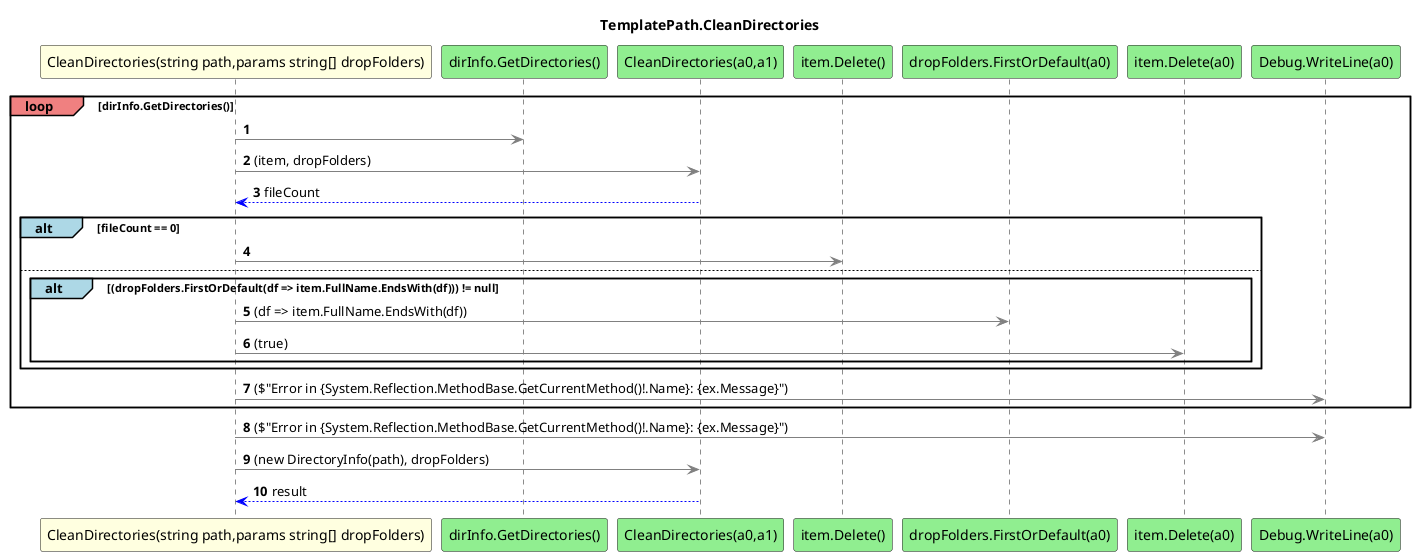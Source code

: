 @startuml TemplatePath.CleanDirectories
title TemplatePath.CleanDirectories
participant "CleanDirectories(string path,params string[] dropFolders)" as CleanDirectories_p0_p1 #LightYellow
participant "dirInfo.GetDirectories()" as dirInfo_GetDirectories #LightGreen
participant "CleanDirectories(a0,a1)" as CleanDirectories_a0_a1 #LightGreen
participant "item.Delete()" as item_Delete #LightGreen
participant "dropFolders.FirstOrDefault(a0)" as dropFolders_FirstOrDefault_a0 #LightGreen
participant "item.Delete(a0)" as item_Delete_a0 #LightGreen
participant "Debug.WriteLine(a0)" as Debug_WriteLine_a0 #LightGreen
autonumber
loop#LightCoral dirInfo.GetDirectories()
    CleanDirectories_p0_p1 -[#grey]> dirInfo_GetDirectories
    CleanDirectories_p0_p1 -[#grey]> CleanDirectories_a0_a1 : (item, dropFolders)
    CleanDirectories_a0_a1 -[#blue]-> CleanDirectories_p0_p1 : fileCount
    alt#LightBlue fileCount == 0
        CleanDirectories_p0_p1 -[#grey]> item_Delete
        else
            alt#LightBlue (dropFolders.FirstOrDefault(df => item.FullName.EndsWith(df))) != null
                CleanDirectories_p0_p1 -[#grey]> dropFolders_FirstOrDefault_a0 : (df => item.FullName.EndsWith(df))
                CleanDirectories_p0_p1 -[#grey]> item_Delete_a0 : (true)
            end
    end
    CleanDirectories_p0_p1 -[#grey]> Debug_WriteLine_a0 : ($"Error in {System.Reflection.MethodBase.GetCurrentMethod()!.Name}: {ex.Message}")
end
CleanDirectories_p0_p1 -[#grey]> Debug_WriteLine_a0 : ($"Error in {System.Reflection.MethodBase.GetCurrentMethod()!.Name}: {ex.Message}")
CleanDirectories_p0_p1 -[#grey]> CleanDirectories_a0_a1 : (new DirectoryInfo(path), dropFolders)
CleanDirectories_a0_a1 -[#blue]-> CleanDirectories_p0_p1 : result
@enduml
